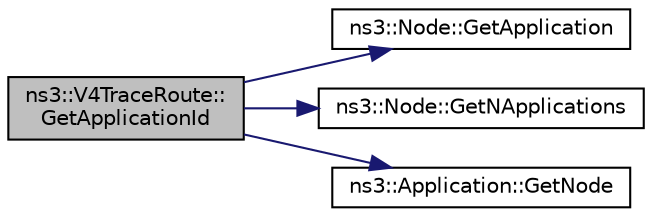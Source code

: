 digraph "ns3::V4TraceRoute::GetApplicationId"
{
 // LATEX_PDF_SIZE
  edge [fontname="Helvetica",fontsize="10",labelfontname="Helvetica",labelfontsize="10"];
  node [fontname="Helvetica",fontsize="10",shape=record];
  rankdir="LR";
  Node1 [label="ns3::V4TraceRoute::\lGetApplicationId",height=0.2,width=0.4,color="black", fillcolor="grey75", style="filled", fontcolor="black",tooltip="Return the application ID in the node."];
  Node1 -> Node2 [color="midnightblue",fontsize="10",style="solid",fontname="Helvetica"];
  Node2 [label="ns3::Node::GetApplication",height=0.2,width=0.4,color="black", fillcolor="white", style="filled",URL="$classns3_1_1_node.html#a65a2b63b193eabf57584343c97de9653",tooltip="Retrieve the index-th Application associated to this node."];
  Node1 -> Node3 [color="midnightblue",fontsize="10",style="solid",fontname="Helvetica"];
  Node3 [label="ns3::Node::GetNApplications",height=0.2,width=0.4,color="black", fillcolor="white", style="filled",URL="$classns3_1_1_node.html#a63f5ff5718e0a228a7f787f916afd23e",tooltip=" "];
  Node1 -> Node4 [color="midnightblue",fontsize="10",style="solid",fontname="Helvetica"];
  Node4 [label="ns3::Application::GetNode",height=0.2,width=0.4,color="black", fillcolor="white", style="filled",URL="$classns3_1_1_application.html#ae87f816b1c745a1ce9d9a966c5bdb72f",tooltip=" "];
}
